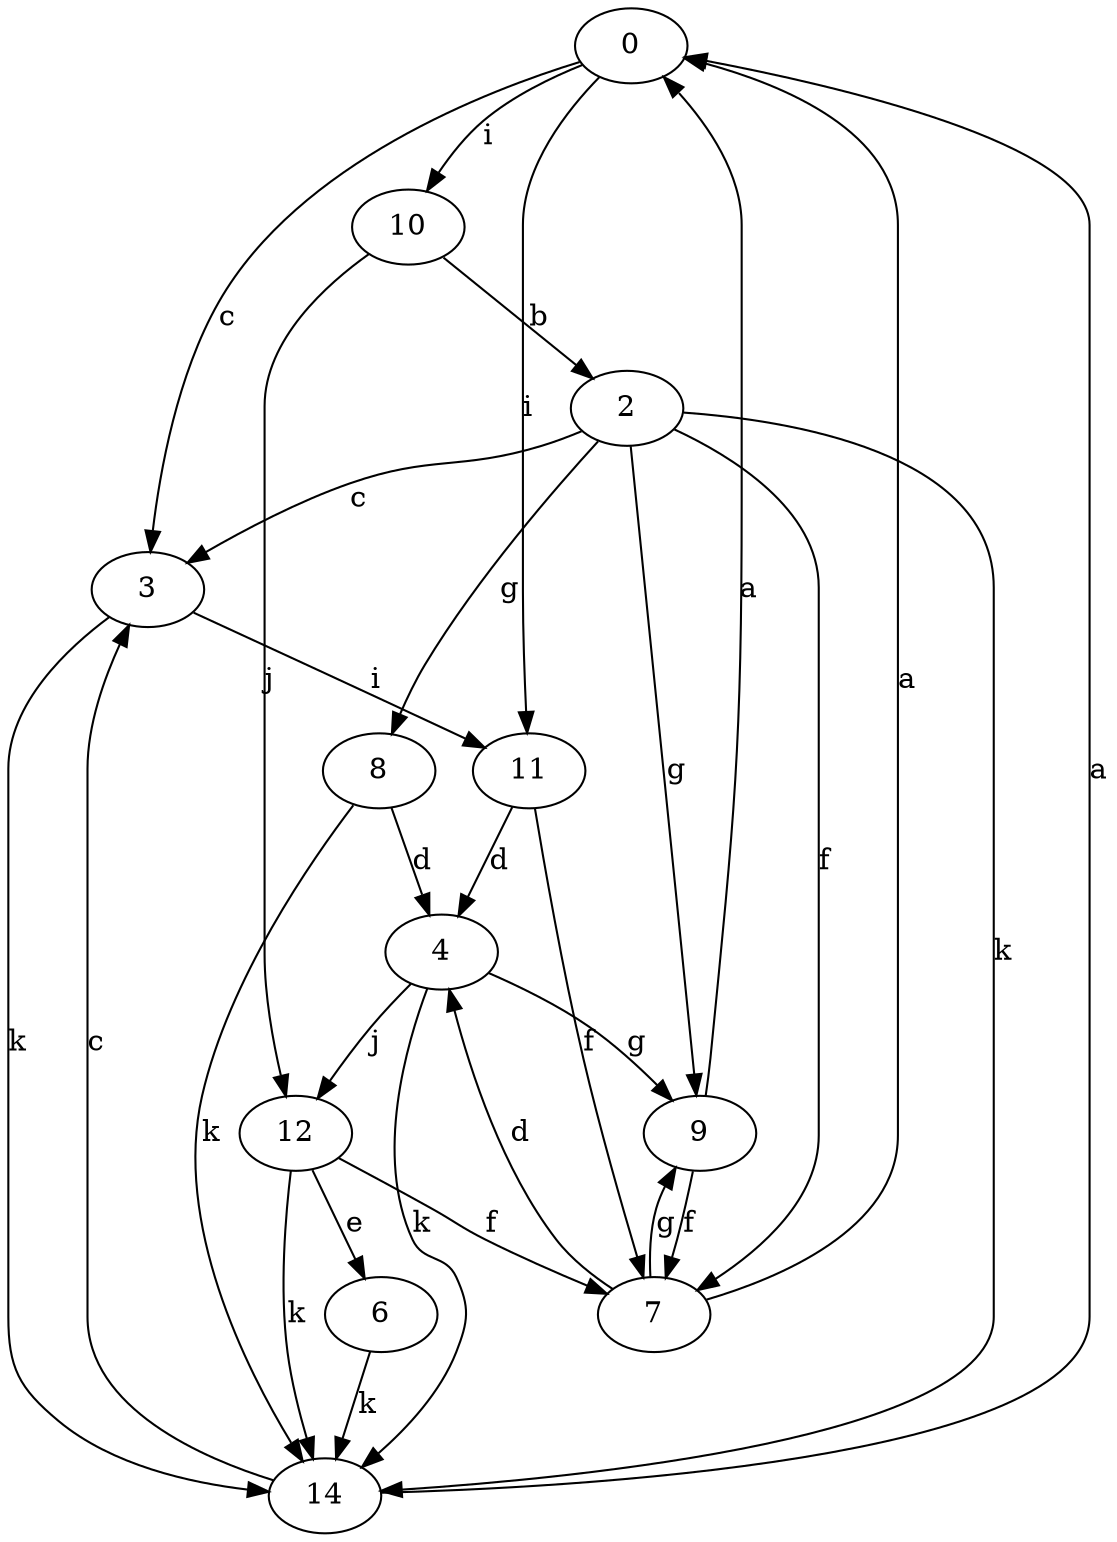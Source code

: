 strict digraph  {
0;
2;
3;
4;
6;
7;
8;
9;
10;
11;
12;
14;
0 -> 3  [label=c];
0 -> 10  [label=i];
0 -> 11  [label=i];
2 -> 3  [label=c];
2 -> 7  [label=f];
2 -> 8  [label=g];
2 -> 9  [label=g];
2 -> 14  [label=k];
3 -> 11  [label=i];
3 -> 14  [label=k];
4 -> 9  [label=g];
4 -> 12  [label=j];
4 -> 14  [label=k];
6 -> 14  [label=k];
7 -> 0  [label=a];
7 -> 4  [label=d];
7 -> 9  [label=g];
8 -> 4  [label=d];
8 -> 14  [label=k];
9 -> 0  [label=a];
9 -> 7  [label=f];
10 -> 2  [label=b];
10 -> 12  [label=j];
11 -> 4  [label=d];
11 -> 7  [label=f];
12 -> 6  [label=e];
12 -> 7  [label=f];
12 -> 14  [label=k];
14 -> 0  [label=a];
14 -> 3  [label=c];
}
